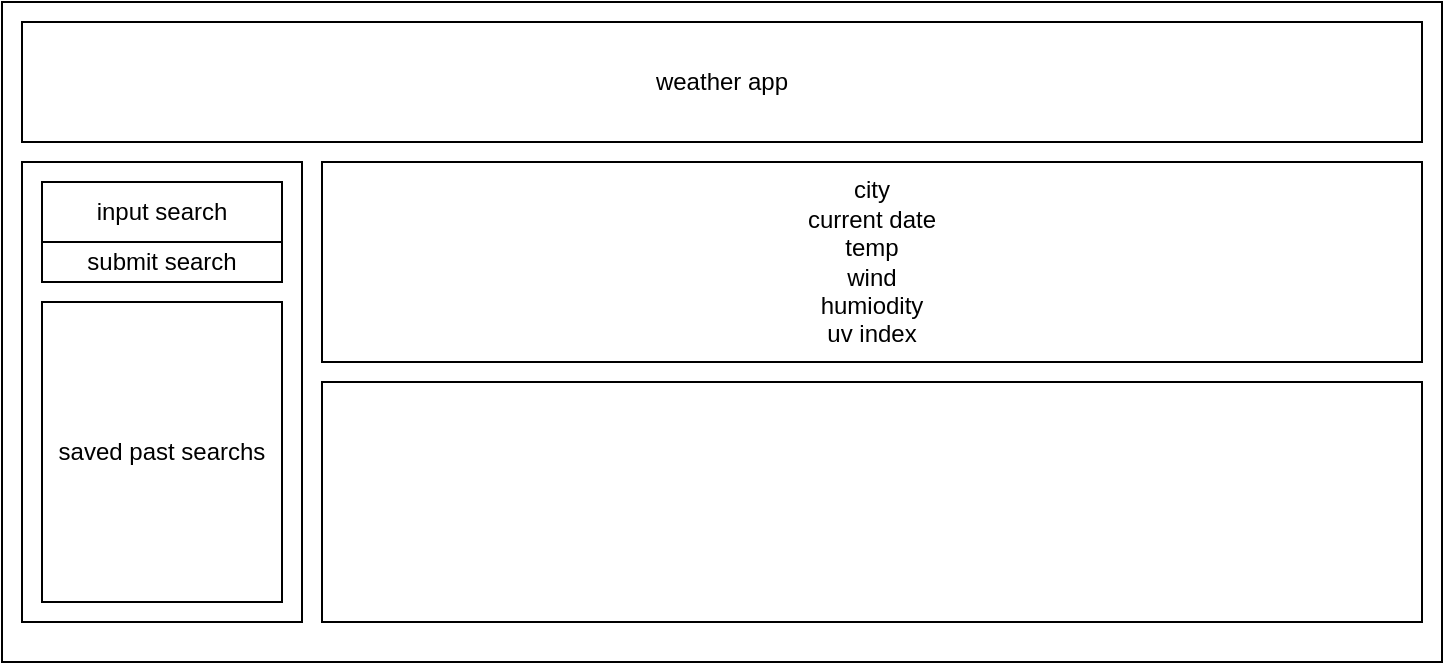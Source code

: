 <mxfile>
    <diagram id="JEsTlUpDhYdb9cbmNnKn" name="Page-1">
        <mxGraphModel dx="745" dy="364" grid="1" gridSize="10" guides="1" tooltips="1" connect="1" arrows="1" fold="1" page="1" pageScale="1" pageWidth="850" pageHeight="1100" math="0" shadow="0">
            <root>
                <mxCell id="0"/>
                <mxCell id="1" parent="0"/>
                <mxCell id="2" value="" style="rounded=0;whiteSpace=wrap;html=1;" vertex="1" parent="1">
                    <mxGeometry x="10" y="10" width="720" height="330" as="geometry"/>
                </mxCell>
                <mxCell id="3" value="weather app" style="rounded=0;whiteSpace=wrap;html=1;" vertex="1" parent="1">
                    <mxGeometry x="20" y="20" width="700" height="60" as="geometry"/>
                </mxCell>
                <mxCell id="4" value="" style="rounded=0;whiteSpace=wrap;html=1;" vertex="1" parent="1">
                    <mxGeometry x="20" y="90" width="140" height="230" as="geometry"/>
                </mxCell>
                <mxCell id="5" value="input search" style="rounded=0;whiteSpace=wrap;html=1;" vertex="1" parent="1">
                    <mxGeometry x="30" y="100" width="120" height="30" as="geometry"/>
                </mxCell>
                <mxCell id="6" value="submit search" style="rounded=0;whiteSpace=wrap;html=1;" vertex="1" parent="1">
                    <mxGeometry x="30" y="130" width="120" height="20" as="geometry"/>
                </mxCell>
                <mxCell id="7" value="saved past searchs" style="rounded=0;whiteSpace=wrap;html=1;" vertex="1" parent="1">
                    <mxGeometry x="30" y="160" width="120" height="150" as="geometry"/>
                </mxCell>
                <mxCell id="8" value="city&lt;br&gt;current date&lt;br&gt;temp&lt;br&gt;wind&lt;br&gt;humiodity&lt;br&gt;uv index" style="rounded=0;whiteSpace=wrap;html=1;" vertex="1" parent="1">
                    <mxGeometry x="170" y="90" width="550" height="100" as="geometry"/>
                </mxCell>
                <mxCell id="9" value="" style="rounded=0;whiteSpace=wrap;html=1;" vertex="1" parent="1">
                    <mxGeometry x="170" y="200" width="550" height="120" as="geometry"/>
                </mxCell>
            </root>
        </mxGraphModel>
    </diagram>
</mxfile>
